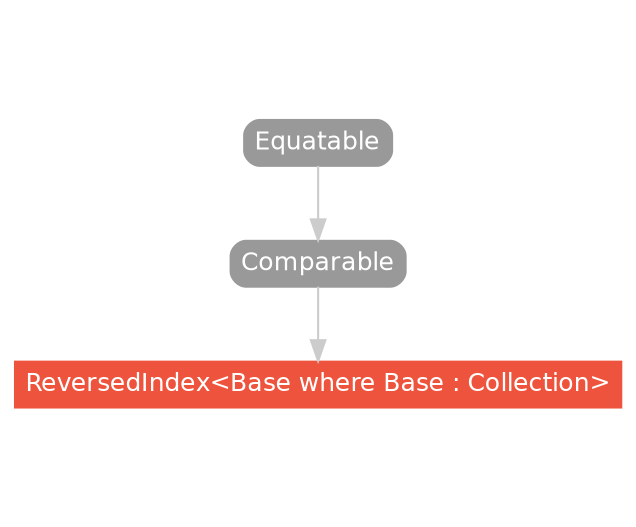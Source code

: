 strict digraph "ReversedIndex<Base where Base : Collection> - Type Hierarchy - SwiftDoc.org" {
    pad="0.1,0.8"
    node [shape=box, style="filled,rounded", color="#999999", fillcolor="#999999", fontcolor=white, fontname=Helvetica, fontnames="Helvetica,sansserif", fontsize=12, margin="0.07,0.05", height="0.3"]
    edge [color="#cccccc"]
    "Comparable" [URL="/protocol/Comparable/hierarchy/"]
    "Equatable" [URL="/protocol/Equatable/hierarchy/"]
    "ReversedIndex<Base where Base : Collection>" [URL="/type/ReversedIndex/", style="filled", fillcolor="#ee543d", color="#ee543d"]    "Comparable" -> "ReversedIndex<Base where Base : Collection>"
    "Equatable" -> "Comparable"
    subgraph Types {
        rank = max; "ReversedIndex<Base where Base : Collection>";
    }
}